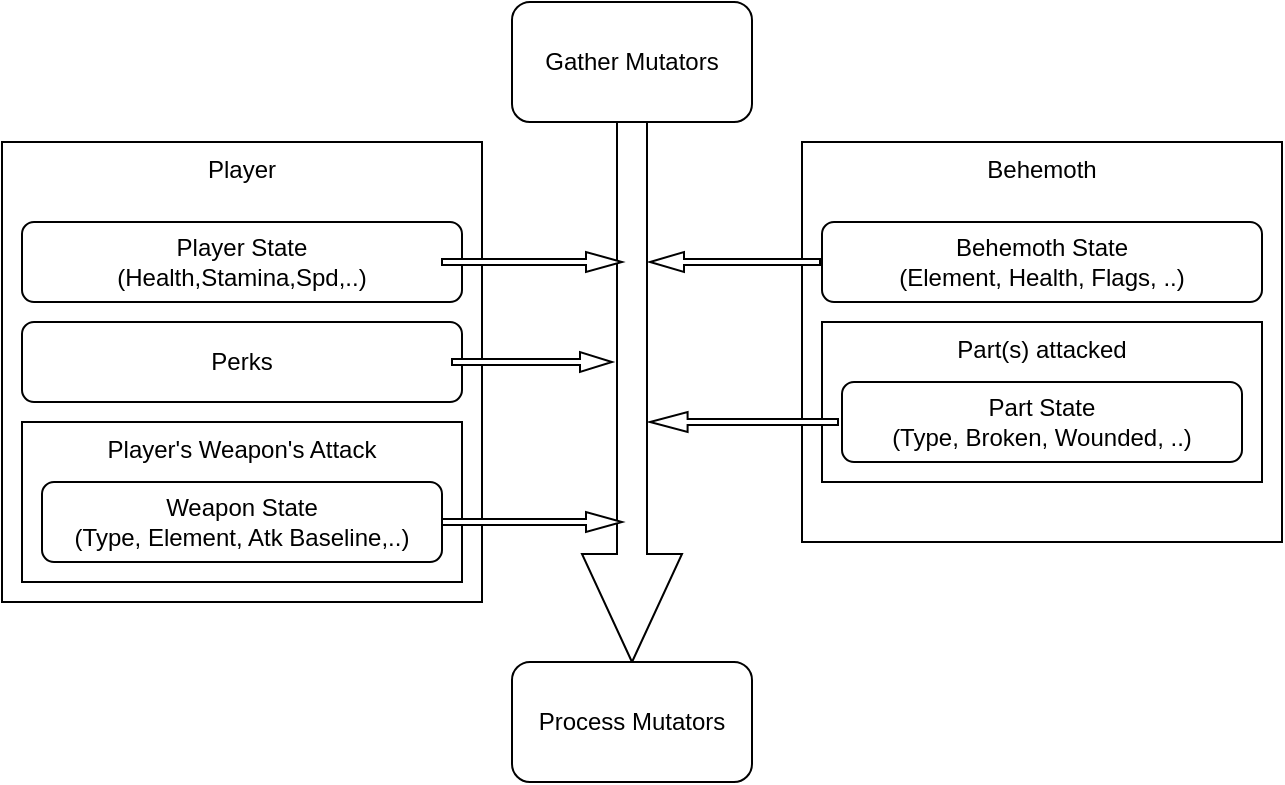 <mxfile version="12.9.13" type="device"><diagram id="ovGdqVkbZOKPkNxmMt9z" name="Page-1"><mxGraphModel dx="751" dy="478" grid="1" gridSize="10" guides="1" tooltips="1" connect="1" arrows="1" fold="1" page="1" pageScale="1" pageWidth="827" pageHeight="1169" math="0" shadow="0"><root><mxCell id="0"/><mxCell id="1" parent="0"/><mxCell id="oxzuP7JtJ-hOR4yG7G9f-9" value="Behemoth" style="rounded=0;whiteSpace=wrap;html=1;verticalAlign=top;" vertex="1" parent="1"><mxGeometry x="440" y="160" width="240" height="200" as="geometry"/></mxCell><mxCell id="oxzuP7JtJ-hOR4yG7G9f-6" value="Player" style="rounded=0;whiteSpace=wrap;html=1;verticalAlign=top;" vertex="1" parent="1"><mxGeometry x="40" y="160" width="240" height="230" as="geometry"/></mxCell><mxCell id="oxzuP7JtJ-hOR4yG7G9f-2" value="&lt;div&gt;Player State&lt;br&gt;(Health,Stamina,Spd,..)&lt;br&gt;&lt;/div&gt;" style="rounded=1;whiteSpace=wrap;html=1;" vertex="1" parent="1"><mxGeometry x="50" y="200" width="220" height="40" as="geometry"/></mxCell><mxCell id="oxzuP7JtJ-hOR4yG7G9f-3" value="Perks" style="rounded=1;whiteSpace=wrap;html=1;" vertex="1" parent="1"><mxGeometry x="50" y="250" width="220" height="40" as="geometry"/></mxCell><mxCell id="oxzuP7JtJ-hOR4yG7G9f-10" value="Behemoth State&lt;br&gt;(Element, Health, Flags, ..)" style="rounded=1;whiteSpace=wrap;html=1;" vertex="1" parent="1"><mxGeometry x="450" y="200" width="220" height="40" as="geometry"/></mxCell><mxCell id="oxzuP7JtJ-hOR4yG7G9f-12" value="Part(s) attacked" style="rounded=0;whiteSpace=wrap;html=1;verticalAlign=top;" vertex="1" parent="1"><mxGeometry x="450" y="250" width="220" height="80" as="geometry"/></mxCell><mxCell id="oxzuP7JtJ-hOR4yG7G9f-8" value="Part State&lt;br&gt;(Type, Broken, Wounded, ..)" style="rounded=1;whiteSpace=wrap;html=1;" vertex="1" parent="1"><mxGeometry x="460" y="280" width="200" height="40" as="geometry"/></mxCell><mxCell id="oxzuP7JtJ-hOR4yG7G9f-13" value="Player's Weapon's Attack" style="rounded=0;whiteSpace=wrap;html=1;verticalAlign=top;" vertex="1" parent="1"><mxGeometry x="50" y="300" width="220" height="80" as="geometry"/></mxCell><mxCell id="oxzuP7JtJ-hOR4yG7G9f-4" value="Weapon State&lt;br&gt;(Type, Element, Atk Baseline,..)" style="rounded=1;whiteSpace=wrap;html=1;" vertex="1" parent="1"><mxGeometry x="60" y="330" width="200" height="40" as="geometry"/></mxCell><mxCell id="oxzuP7JtJ-hOR4yG7G9f-15" value="" style="shape=singleArrow;direction=south;whiteSpace=wrap;html=1;" vertex="1" parent="1"><mxGeometry x="330" y="150" width="50" height="270" as="geometry"/></mxCell><mxCell id="oxzuP7JtJ-hOR4yG7G9f-17" value="" style="shape=singleArrow;whiteSpace=wrap;html=1;" vertex="1" parent="1"><mxGeometry x="265" y="265" width="80" height="10" as="geometry"/></mxCell><mxCell id="oxzuP7JtJ-hOR4yG7G9f-18" value="" style="shape=singleArrow;whiteSpace=wrap;html=1;" vertex="1" parent="1"><mxGeometry x="260" y="215" width="90" height="10" as="geometry"/></mxCell><mxCell id="oxzuP7JtJ-hOR4yG7G9f-19" value="" style="shape=singleArrow;whiteSpace=wrap;html=1;" vertex="1" parent="1"><mxGeometry x="260" y="345" width="90" height="10" as="geometry"/></mxCell><mxCell id="oxzuP7JtJ-hOR4yG7G9f-20" value="" style="shape=singleArrow;whiteSpace=wrap;html=1;rotation=-180;" vertex="1" parent="1"><mxGeometry x="364" y="215" width="85" height="10" as="geometry"/></mxCell><mxCell id="oxzuP7JtJ-hOR4yG7G9f-21" value="" style="shape=singleArrow;whiteSpace=wrap;html=1;rotation=-180;" vertex="1" parent="1"><mxGeometry x="364" y="295" width="94" height="10" as="geometry"/></mxCell><mxCell id="oxzuP7JtJ-hOR4yG7G9f-22" value="Gather Mutators" style="rounded=1;whiteSpace=wrap;html=1;" vertex="1" parent="1"><mxGeometry x="295" y="90" width="120" height="60" as="geometry"/></mxCell><mxCell id="oxzuP7JtJ-hOR4yG7G9f-23" value="Process Mutators" style="rounded=1;whiteSpace=wrap;html=1;" vertex="1" parent="1"><mxGeometry x="295" y="420" width="120" height="60" as="geometry"/></mxCell></root></mxGraphModel></diagram></mxfile>